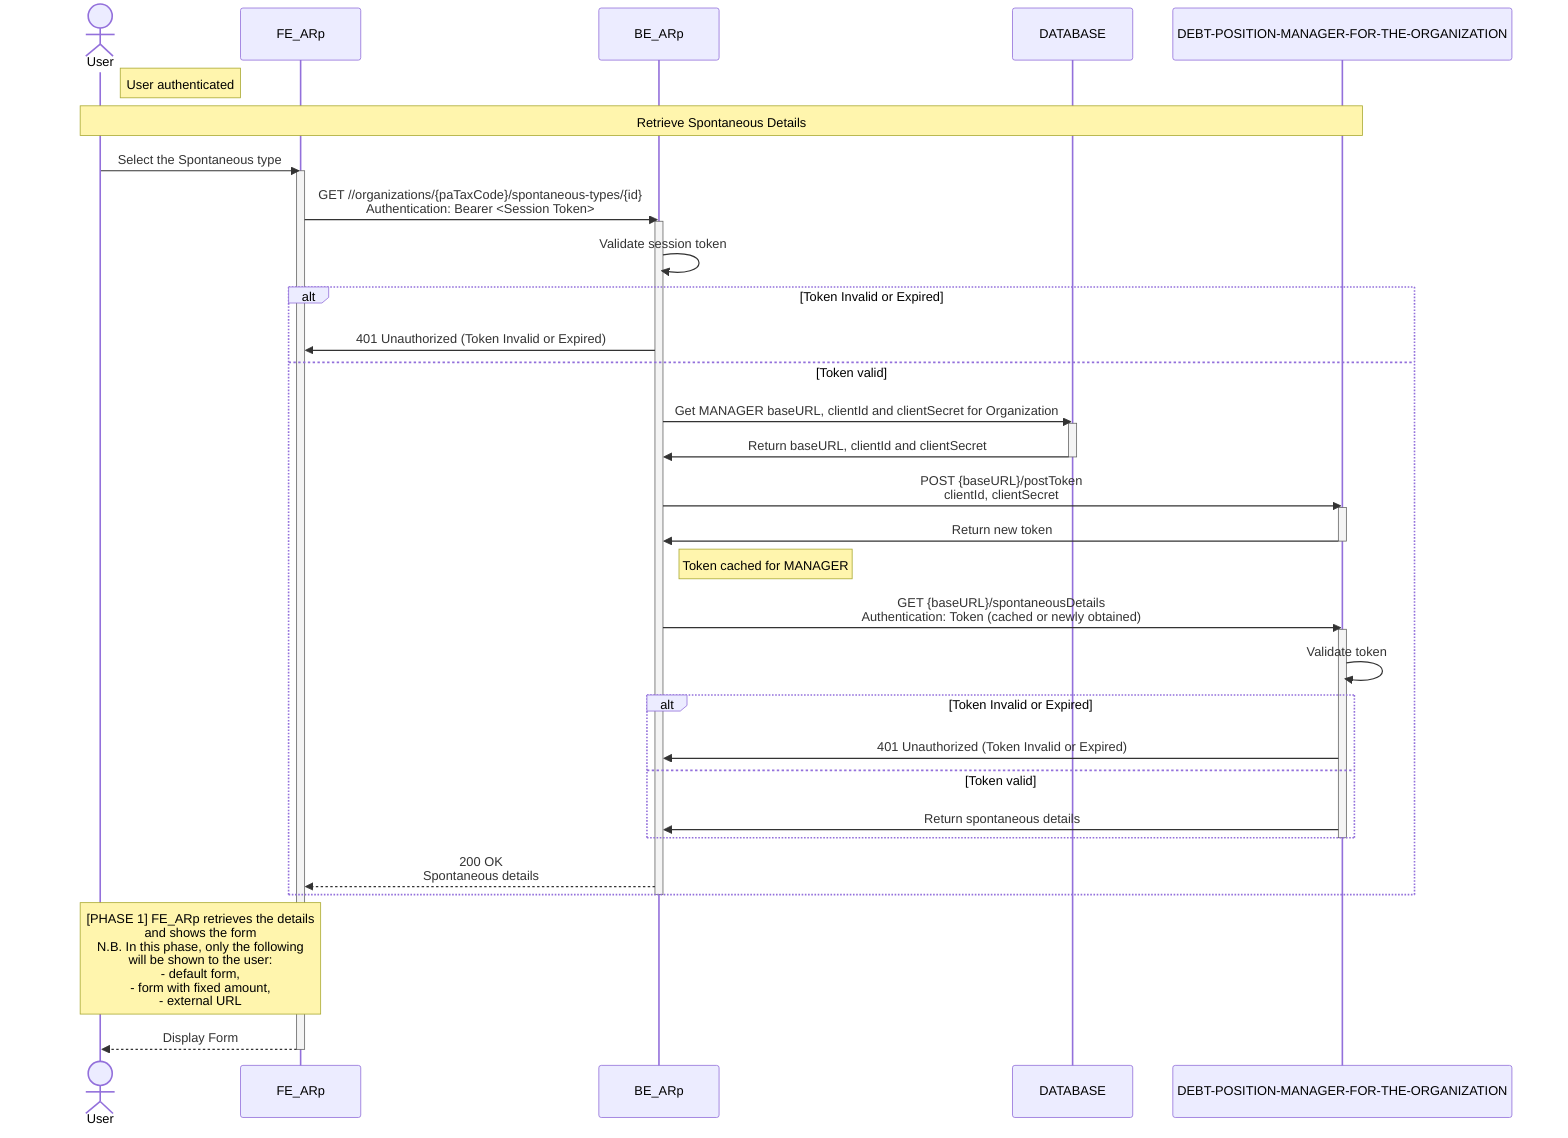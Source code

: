 sequenceDiagram

actor User
participant FE_ARp
participant BE_ARp
participant DB as DATABASE
participant MANAGER as DEBT-POSITION-MANAGER-FOR-THE-ORGANIZATION

note right of User: User authenticated
note over User, MANAGER : Retrieve Spontaneous Details

User ->> FE_ARp : Select the Spontaneous type
activate FE_ARp
    FE_ARp ->> BE_ARp : GET //organizations/{paTaxCode}/spontaneous-types/{id} <br> Authentication: Bearer <Session Token>
    activate BE_ARp
        BE_ARp ->> BE_ARp : Validate session token

        alt Token Invalid or Expired
            BE_ARp ->> FE_ARp : 401 Unauthorized (Token Invalid or Expired)
        else Token valid
            BE_ARp ->> DB : Get MANAGER baseURL, clientId and clientSecret for Organization

            activate DB
                DB ->> BE_ARp : Return baseURL, clientId and clientSecret
            deactivate DB

            BE_ARp ->> MANAGER : POST {baseURL}/postToken <br> clientId, clientSecret
            activate MANAGER
                MANAGER ->> BE_ARp : Return new token
            deactivate MANAGER
            note right of BE_ARp : Token cached for MANAGER

            BE_ARp ->> MANAGER : GET {baseURL}/spontaneousDetails <br> Authentication: Token (cached or newly obtained)

            activate MANAGER
                MANAGER ->> MANAGER: Validate token
                alt Token Invalid or Expired
                    MANAGER ->> BE_ARp : 401 Unauthorized (Token Invalid or Expired)
                else Token valid
                    MANAGER ->> BE_ARp : Return spontaneous details
                end
            deactivate MANAGER

            BE_ARp -->> FE_ARp : 200 OK <br> Spontaneous details
        end
    deactivate BE_ARp

    note over User,FE_ARp : [PHASE 1] FE_ARp retrieves the details <br> and shows the form <br> N.B. In this phase, only the following <br> will be shown to the user: <br> - default form, <br> - form with fixed amount, <br> - external URL

    FE_ARp -->> User: Display Form
deactivate FE_ARp